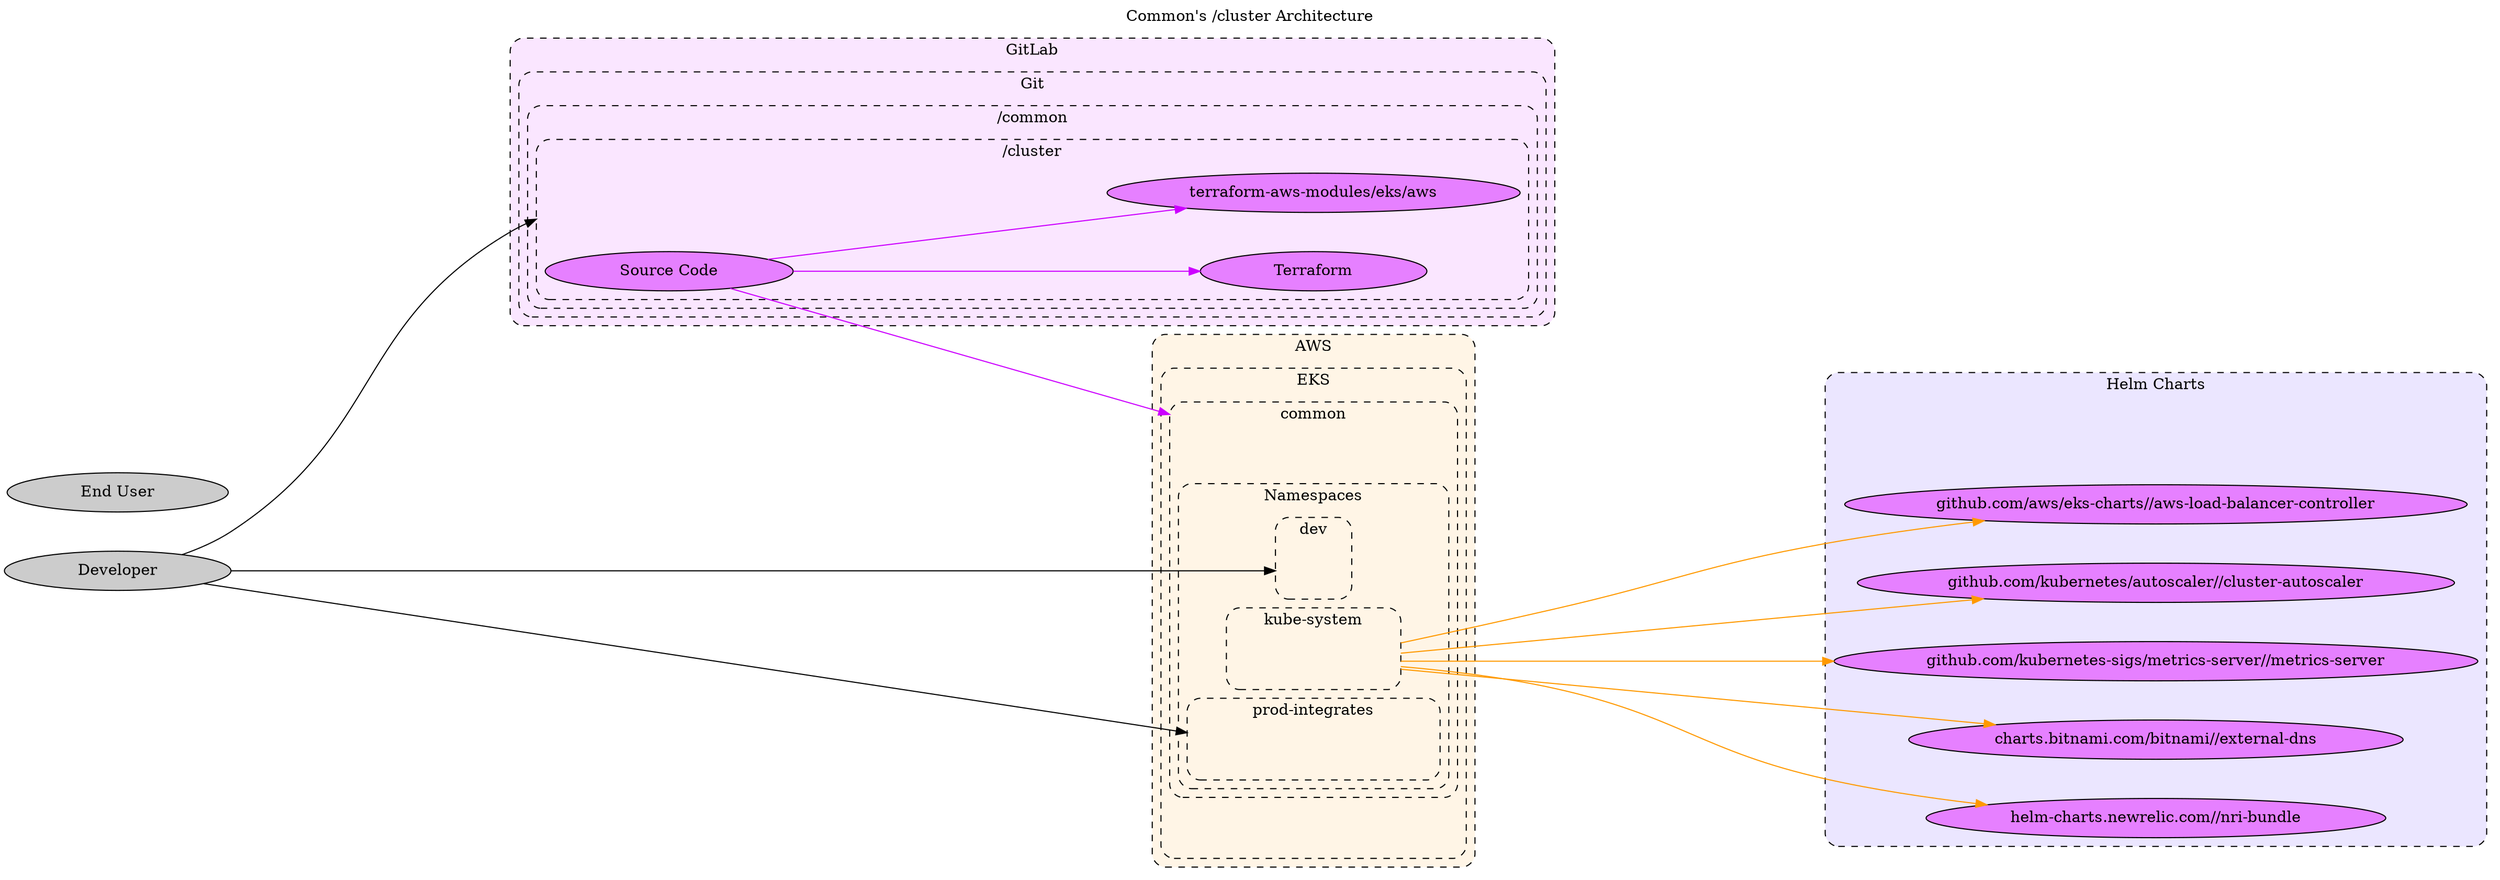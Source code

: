 digraph common {
  label="Common's /cluster Architecture"
  labelloc="t"
  compound="true"
  // concentrate="true"
  rankdir="LR"
  ranksep="4.0"
  nodesep="0.5"
  overlap="scalexy"

  node[style="filled" margin="0.8,0.0"]
  graph[style="dashed,rounded"]

  subgraph cluster_aws {
    label="AWS"
    bgcolor="0.1 0.1 1.0"
    node[fillcolor="0.1 0.5 1.0"]

    subgraph cluster_aws_eks {
      label="EKS"

      cluster_aws_eks[label="" style="invis"]

      subgraph cluster_aws_eks_common {
        label="common"

        cluster_aws_eks_common[label="" style="invis"]

        subgraph cluster_aws_eks_common_worker_groups {
          label="Worker Groups"
        }

        subgraph cluster_aws_eks_common_namespaces {
          label="Namespaces"

          subgraph cluster_aws_eks_common_namespaces_dev {
            label="dev"

            cluster_aws_eks_common_namespaces_dev[label="" style="invis"]
          }

          subgraph cluster_aws_eks_common_namespaces_kube_system {
            label="kube-system"

            cluster_aws_eks_common_namespaces_kube_system[label="" style="invis" width="2.0"]
          }

          subgraph cluster_aws_eks_common_namespaces_prod_integrates {
            label="prod-integrates"
            cluster_aws_eks_common_namespaces_prod_integrates[label="" style="invis" width="3.0"]
          }
        }
      }
    }
  }

  subgraph cluster_cloudflare {
    label="Cloudflare"
    bgcolor="0.6 0.1 1.0"
    node[fillcolor="0.6 0.5 1.0"]
  }

  subgraph cluster_gitlab {
    label="GitLab"
    bgcolor="0.8 0.1 1.0"
    node[fillcolor="0.8 0.5 1.0"]

    subgraph cluster_gitlab_git {
      label="Git"

      subgraph cluster_gitlab_git_common {
        label="/common"

        subgraph cluster_gitlab_git_common_cluster {
          label="/cluster"

          cluster_gitlab_git_common_cluster[label="" style="invis"]
          gitlab_git_common_cluster[label="Source Code"]
          gitlab_git_common_cluster_terraform[label="Terraform"]
          gitlab_git_common_cluster_terraform_terraform_aws_modules_eks_aws[label="terraform-aws-modules/eks/aws"]
        }
      }
    }
  }

  subgraph cluster_helm {
    label="Helm Charts"
    bgcolor="0.7 0.1 1.0"
    node[fillcolor="0.8 0.5 1.0"]

    cluster_helm[label="" style="invis"]
    helm_aws_load_balancer_controller[label="github.com/aws/eks-charts//aws-load-balancer-controller"]
    helm_cluster_autoscaler[label="github.com/kubernetes/autoscaler//cluster-autoscaler"]
    helm_metrics_server[label="github.com/kubernetes-sigs/metrics-server//metrics-server"]
    helm_external_dns[label="charts.bitnami.com/bitnami//external-dns"]
    helm_nri_bundle[label="helm-charts.newrelic.com//nri-bundle"]
  }

  edge[color="0.1 1.0 1.0"]
  cluster_aws_eks_common_namespaces_kube_system -> helm_aws_load_balancer_controller[ltail="cluster_aws_eks_common_namespaces_kube_system"]
  cluster_aws_eks_common_namespaces_kube_system -> helm_cluster_autoscaler[ltail="cluster_aws_eks_common_namespaces_kube_system"]
  cluster_aws_eks_common_namespaces_kube_system -> helm_metrics_server[ltail="cluster_aws_eks_common_namespaces_kube_system"]
  cluster_aws_eks_common_namespaces_kube_system -> helm_external_dns[ltail="cluster_aws_eks_common_namespaces_kube_system"]
  cluster_aws_eks_common_namespaces_kube_system -> helm_nri_bundle[ltail="cluster_aws_eks_common_namespaces_kube_system"]

  edge[color="0.6 1.0 1.0"]

  edge[color="0.8 1.0 1.0"]
  gitlab_git_common_cluster -> cluster_aws_eks_common[lhead="cluster_aws_eks_common"]
  gitlab_git_common_cluster -> gitlab_git_common_cluster_terraform[]
  gitlab_git_common_cluster -> gitlab_git_common_cluster_terraform_terraform_aws_modules_eks_aws[]

  node[fillcolor="0.0 0.0 0.8"]
  customer[label="End User"]
  developer[label="Developer"]

  edge[color="0.0 0.0 0.0"]
  developer -> cluster_aws_eks_common_namespaces_dev[lhead="cluster_aws_eks_common_namespaces_dev"]
  developer -> cluster_aws_eks_common_namespaces_prod_integrates[lhead="cluster_aws_eks_common_namespaces_prod_integrates"]
  developer -> cluster_gitlab_git_common_cluster[lhead="cluster_gitlab_git_common_cluster"]
}
